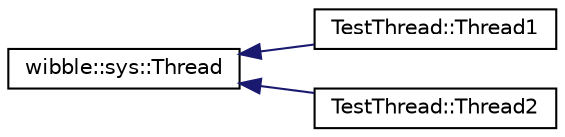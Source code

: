 digraph G
{
  edge [fontname="Helvetica",fontsize="10",labelfontname="Helvetica",labelfontsize="10"];
  node [fontname="Helvetica",fontsize="10",shape=record];
  rankdir="LR";
  Node1 [label="wibble::sys::Thread",height=0.2,width=0.4,color="black", fillcolor="white", style="filled",URL="$classwibble_1_1sys_1_1Thread.html",tooltip="Encapsulates a thread."];
  Node1 -> Node2 [dir="back",color="midnightblue",fontsize="10",style="solid",fontname="Helvetica"];
  Node2 [label="TestThread::Thread1",height=0.2,width=0.4,color="black", fillcolor="white", style="filled",URL="$classTestThread_1_1Thread1.html"];
  Node1 -> Node3 [dir="back",color="midnightblue",fontsize="10",style="solid",fontname="Helvetica"];
  Node3 [label="TestThread::Thread2",height=0.2,width=0.4,color="black", fillcolor="white", style="filled",URL="$classTestThread_1_1Thread2.html"];
}
